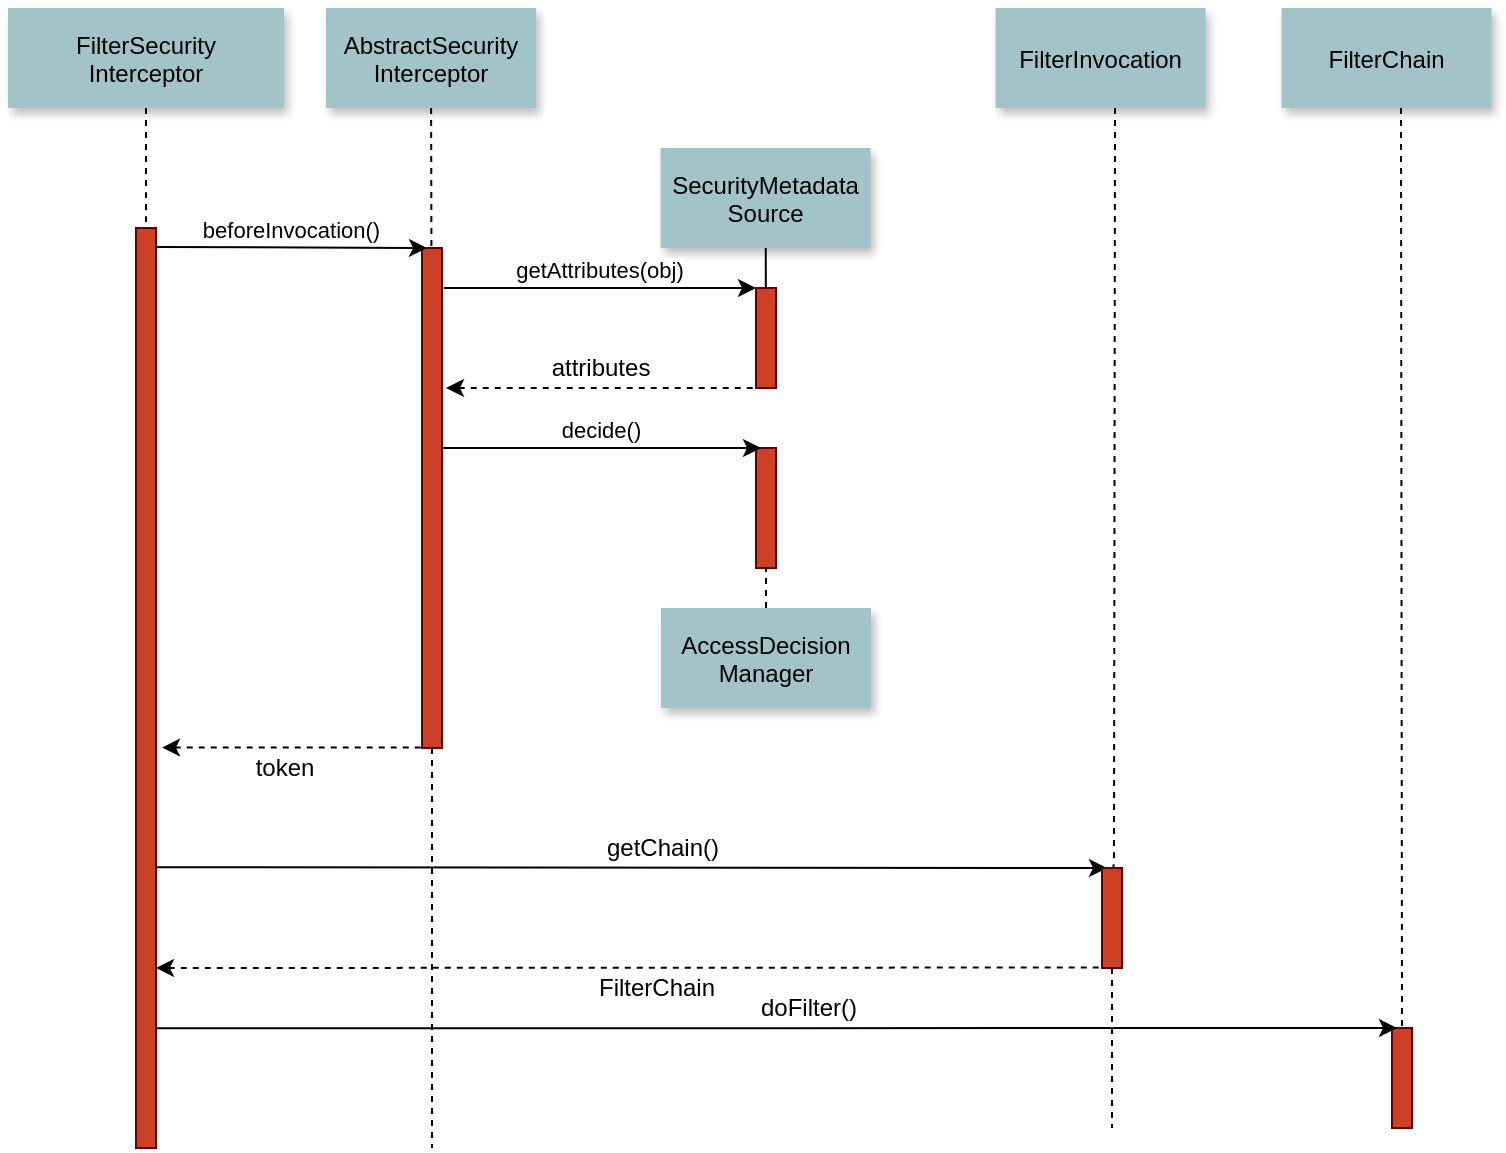 <mxfile version="10.8.2" type="github"><diagram name="Page-1" id="9361dd3d-8414-5efd-6122-117bd74ce7a7"><mxGraphModel dx="1443" dy="786" grid="1" gridSize="10" guides="1" tooltips="1" connect="1" arrows="1" fold="1" page="0" pageScale="1.5" pageWidth="826" pageHeight="1169" background="#ffffff" math="0" shadow="0"><root><mxCell id="0"/><mxCell id="1" parent="0"/><mxCell id="2" value="" style="fillColor=#CC4125;strokeColor=#660000" parent="1" vertex="1"><mxGeometry x="200" y="170" width="10" height="460" as="geometry"/></mxCell><mxCell id="4" value="FilterSecurity&#10;Interceptor" style="shadow=1;fillColor=#A2C4C9;strokeColor=none" parent="1" vertex="1"><mxGeometry x="136" y="60" width="138" height="50" as="geometry"/></mxCell><mxCell id="6" value="" style="fillColor=#CC4125;strokeColor=#660000" parent="1" vertex="1"><mxGeometry x="343" y="180" width="10" height="250" as="geometry"/></mxCell><mxCell id="7" value="AbstractSecurity&#10;Interceptor" style="shadow=1;fillColor=#A2C4C9;strokeColor=none" parent="1" vertex="1"><mxGeometry x="295" y="60" width="105" height="50" as="geometry"/></mxCell><mxCell id="8" value="" style="edgeStyle=none;endArrow=none;dashed=1" parent="1" source="7" target="6" edge="1"><mxGeometry x="272.335" y="165" width="100" height="100" as="geometry"><mxPoint x="347.259" y="110" as="sourcePoint"/><mxPoint x="347.576" y="165" as="targetPoint"/></mxGeometry></mxCell><mxCell id="9" value="beforeInvocation()" style="edgeStyle=none;verticalLabelPosition=top;verticalAlign=bottom;entryX=0.25;entryY=0;entryDx=0;entryDy=0;" parent="1" edge="1" target="6"><mxGeometry x="220" y="92" width="100" height="100" as="geometry"><mxPoint x="210" y="179.5" as="sourcePoint"/><mxPoint x="340" y="179.5" as="targetPoint"/></mxGeometry></mxCell><mxCell id="11" value="" style="edgeStyle=none;verticalLabelPosition=top;verticalAlign=bottom;endArrow=none;startArrow=classic;dashed=1" parent="1" edge="1"><mxGeometry x="223" y="342.259" width="100" height="100" as="geometry"><mxPoint x="213" y="429.759" as="sourcePoint"/><mxPoint x="343" y="429.759" as="targetPoint"/></mxGeometry></mxCell><mxCell id="7Ovpwpwv3GU15W44WqMV-100" value="token&lt;br&gt;" style="text;html=1;resizable=0;points=[];align=center;verticalAlign=middle;labelBackgroundColor=#ffffff;" vertex="1" connectable="0" parent="11"><mxGeometry relative="1" as="geometry"><mxPoint x="-4" y="10" as="offset"/></mxGeometry></mxCell><mxCell id="15" value="SecurityMetadata&#10;Source" style="shadow=1;fillColor=#A2C4C9;strokeColor=none" parent="1" vertex="1"><mxGeometry x="462.284" y="130.0" width="105" height="50" as="geometry"/></mxCell><mxCell id="16" value="" style="edgeStyle=none;endArrow=none" parent="1" source="15" target="17" edge="1"><mxGeometry x="437.043" y="270" width="100" height="100" as="geometry"><mxPoint x="514.543" y="220.0" as="sourcePoint"/><mxPoint x="514.543" y="240.0" as="targetPoint"/></mxGeometry></mxCell><mxCell id="17" value="" style="fillColor=#CC4125;strokeColor=#660000" parent="1" vertex="1"><mxGeometry x="510" y="200" width="10" height="50" as="geometry"/></mxCell><mxCell id="19" value="getAttributes(obj)" style="edgeStyle=elbowEdgeStyle;elbow=vertical;verticalLabelPosition=top;verticalAlign=bottom;" parent="1" target="17" edge="1"><mxGeometry x="349" y="290" width="100" height="100" as="geometry"><mxPoint x="354" y="200" as="sourcePoint"/><mxPoint x="480" y="200" as="targetPoint"/><Array as="points"><mxPoint x="439" y="200"/></Array></mxGeometry></mxCell><mxCell id="21" value="" style="fillColor=#CC4125;strokeColor=#660000" parent="1" vertex="1"><mxGeometry x="510" y="280" width="10" height="60" as="geometry"/></mxCell><mxCell id="22" value="AccessDecision&#10;Manager" style="shadow=1;fillColor=#A2C4C9;strokeColor=none" parent="1" vertex="1"><mxGeometry x="462.5" y="360" width="105" height="50" as="geometry"/></mxCell><mxCell id="23" value="" style="edgeStyle=none;endArrow=none;dashed=1" parent="1" source="22" target="21" edge="1"><mxGeometry x="614.488" y="175.0" width="100" height="100" as="geometry"><mxPoint x="674.653" y="110" as="sourcePoint"/><mxPoint x="674.653" y="260" as="targetPoint"/></mxGeometry></mxCell><mxCell id="33" value="" style="edgeStyle=elbowEdgeStyle;elbow=horizontal;endArrow=none;dashed=1" parent="1" source="4" edge="1"><mxGeometry x="230.0" y="310" width="100" height="100" as="geometry"><mxPoint x="230.0" y="410" as="sourcePoint"/><mxPoint x="205" y="170" as="targetPoint"/><Array as="points"><mxPoint x="205" y="160"/></Array></mxGeometry></mxCell><mxCell id="34" value="" style="edgeStyle=elbowEdgeStyle;elbow=vertical;verticalLabelPosition=top;verticalAlign=bottom;entryX=0.25;entryY=0;entryDx=0;entryDy=0;" parent="1" edge="1" target="7Ovpwpwv3GU15W44WqMV-103"><mxGeometry y="3" width="100" height="100" as="geometry"><mxPoint x="210" y="489.63" as="sourcePoint"/><mxPoint x="680" y="490" as="targetPoint"/><Array as="points"/><mxPoint x="5" y="-37" as="offset"/></mxGeometry></mxCell><mxCell id="7Ovpwpwv3GU15W44WqMV-108" value="getChain()" style="text;html=1;resizable=0;points=[];align=center;verticalAlign=middle;labelBackgroundColor=#ffffff;" vertex="1" connectable="0" parent="34"><mxGeometry relative="1" as="geometry"><mxPoint x="15" y="-10" as="offset"/></mxGeometry></mxCell><mxCell id="52" value="" style="edgeStyle=none;endArrow=none;dashed=1" parent="1" source="6" edge="1"><mxGeometry x="376.571" y="339.697" width="100" height="100" as="geometry"><mxPoint x="451.736" y="284.697" as="sourcePoint"/><mxPoint x="348" y="630" as="targetPoint"/></mxGeometry></mxCell><mxCell id="7Ovpwpwv3GU15W44WqMV-92" value="" style="edgeStyle=none;verticalLabelPosition=top;verticalAlign=bottom;endArrow=none;startArrow=classic;dashed=1;entryX=0.25;entryY=1;entryDx=0;entryDy=0;" edge="1" parent="1" target="17"><mxGeometry x="389" y="162.259" width="100" height="100" as="geometry"><mxPoint x="355" y="250" as="sourcePoint"/><mxPoint x="509" y="250" as="targetPoint"/></mxGeometry></mxCell><mxCell id="7Ovpwpwv3GU15W44WqMV-93" value="attributes&lt;br&gt;" style="text;html=1;resizable=0;points=[];align=center;verticalAlign=middle;labelBackgroundColor=#ffffff;" vertex="1" connectable="0" parent="7Ovpwpwv3GU15W44WqMV-92"><mxGeometry relative="1" as="geometry"><mxPoint x="-2" y="-10" as="offset"/></mxGeometry></mxCell><mxCell id="7Ovpwpwv3GU15W44WqMV-96" value="decide()" style="edgeStyle=none;verticalLabelPosition=top;verticalAlign=bottom;entryX=0.25;entryY=0;entryDx=0;entryDy=0;" edge="1" parent="1" target="21"><mxGeometry x="363" y="192.5" width="100" height="100" as="geometry"><mxPoint x="353" y="280" as="sourcePoint"/><mxPoint x="483" y="280" as="targetPoint"/></mxGeometry></mxCell><mxCell id="7Ovpwpwv3GU15W44WqMV-102" value="FilterInvocation" style="shadow=1;fillColor=#A2C4C9;strokeColor=none" vertex="1" parent="1"><mxGeometry x="629.784" y="60.0" width="105" height="50" as="geometry"/></mxCell><mxCell id="7Ovpwpwv3GU15W44WqMV-103" value="" style="fillColor=#CC4125;strokeColor=#660000" vertex="1" parent="1"><mxGeometry x="683" y="490" width="10" height="50" as="geometry"/></mxCell><mxCell id="7Ovpwpwv3GU15W44WqMV-105" value="" style="edgeStyle=elbowEdgeStyle;elbow=horizontal;endArrow=none;dashed=1" edge="1" parent="1"><mxGeometry x="712.5" y="310" width="100" height="100" as="geometry"><mxPoint x="689.5" y="110" as="sourcePoint"/><mxPoint x="688" y="490" as="targetPoint"/></mxGeometry></mxCell><mxCell id="7Ovpwpwv3GU15W44WqMV-106" value="" style="edgeStyle=none;dashed=1;endArrow=none" edge="1" parent="1" source="7Ovpwpwv3GU15W44WqMV-103"><mxGeometry x="532.5" y="300" width="100" height="100" as="geometry"><mxPoint x="532.5" y="400" as="sourcePoint"/><mxPoint x="688" y="620" as="targetPoint"/></mxGeometry></mxCell><mxCell id="7Ovpwpwv3GU15W44WqMV-109" value="" style="edgeStyle=none;verticalLabelPosition=top;verticalAlign=bottom;endArrow=none;startArrow=classic;dashed=1" edge="1" parent="1"><mxGeometry x="563" y="452.259" width="100" height="100" as="geometry"><mxPoint x="210" y="540" as="sourcePoint"/><mxPoint x="683" y="539.759" as="targetPoint"/></mxGeometry></mxCell><mxCell id="7Ovpwpwv3GU15W44WqMV-110" value="FilterChain&lt;br&gt;" style="text;html=1;resizable=0;points=[];align=center;verticalAlign=middle;labelBackgroundColor=#ffffff;" vertex="1" connectable="0" parent="7Ovpwpwv3GU15W44WqMV-109"><mxGeometry relative="1" as="geometry"><mxPoint x="13.5" y="10" as="offset"/></mxGeometry></mxCell><mxCell id="7Ovpwpwv3GU15W44WqMV-112" value="FilterChain" style="shadow=1;fillColor=#A2C4C9;strokeColor=none" vertex="1" parent="1"><mxGeometry x="772.784" y="60.0" width="105" height="50" as="geometry"/></mxCell><mxCell id="7Ovpwpwv3GU15W44WqMV-113" value="" style="fillColor=#CC4125;strokeColor=#660000" vertex="1" parent="1"><mxGeometry x="828" y="570" width="10" height="50" as="geometry"/></mxCell><mxCell id="7Ovpwpwv3GU15W44WqMV-114" value="" style="edgeStyle=elbowEdgeStyle;elbow=horizontal;endArrow=none;dashed=1;entryX=0.5;entryY=0;entryDx=0;entryDy=0;" edge="1" parent="1" target="7Ovpwpwv3GU15W44WqMV-113"><mxGeometry x="855.5" y="310" width="100" height="100" as="geometry"><mxPoint x="832.5" y="110" as="sourcePoint"/><mxPoint x="863" y="580" as="targetPoint"/></mxGeometry></mxCell><mxCell id="7Ovpwpwv3GU15W44WqMV-120" value="" style="edgeStyle=elbowEdgeStyle;elbow=vertical;verticalLabelPosition=top;verticalAlign=bottom;entryX=0.25;entryY=0;entryDx=0;entryDy=0;" edge="1" parent="1" target="7Ovpwpwv3GU15W44WqMV-113"><mxGeometry y="83.5" width="100" height="100" as="geometry"><mxPoint x="210" y="570.13" as="sourcePoint"/><mxPoint x="820" y="571" as="targetPoint"/><Array as="points"/><mxPoint x="5" y="-37" as="offset"/></mxGeometry></mxCell><mxCell id="7Ovpwpwv3GU15W44WqMV-121" value="doFilter()" style="text;html=1;resizable=0;points=[];align=center;verticalAlign=middle;labelBackgroundColor=#ffffff;" vertex="1" connectable="0" parent="7Ovpwpwv3GU15W44WqMV-120"><mxGeometry relative="1" as="geometry"><mxPoint x="15" y="-10" as="offset"/></mxGeometry></mxCell></root></mxGraphModel></diagram></mxfile>